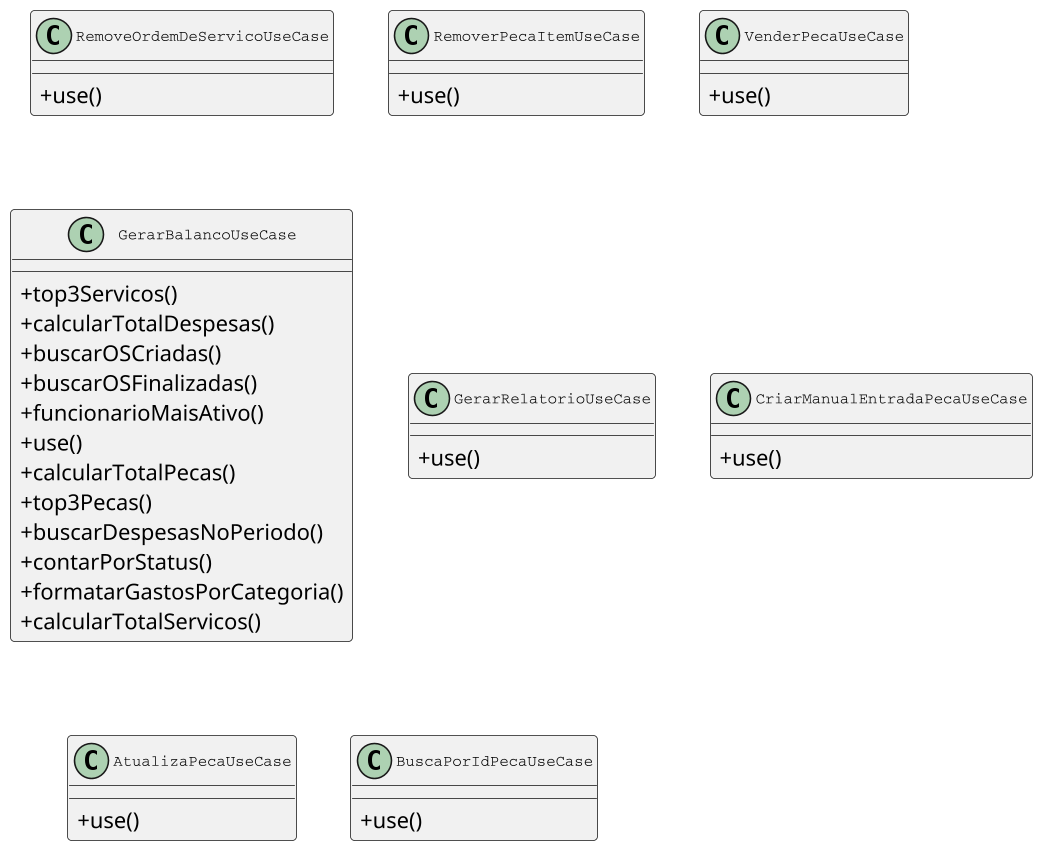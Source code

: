 @startuml
skinparam dpi 150
skinparam classAttributeIconSize 0
skinparam classFontSize 10
skinparam classFontName Courier
skinparam wrapWidth 100
top to bottom direction
skinparam linetype ortho

class RemoveOrdemDeServicoUseCase {
  +use()
}

class RemoverPecaItemUseCase {
  +use()
}

class VenderPecaUseCase {
  +use()
}

class GerarBalancoUseCase {
  +top3Servicos()
  +calcularTotalDespesas()
  +buscarOSCriadas()
  +buscarOSFinalizadas()
  +funcionarioMaisAtivo()
  +use()
  +calcularTotalPecas()
  +top3Pecas()
  +buscarDespesasNoPeriodo()
  +contarPorStatus()
  +formatarGastosPorCategoria()
  +calcularTotalServicos()
}

class GerarRelatorioUseCase {
  +use()
}

class CriarManualEntradaPecaUseCase {
  +use()
}

class AtualizaPecaUseCase {
  +use()
}

class BuscaPorIdPecaUseCase {
  +use()
}


@enduml
